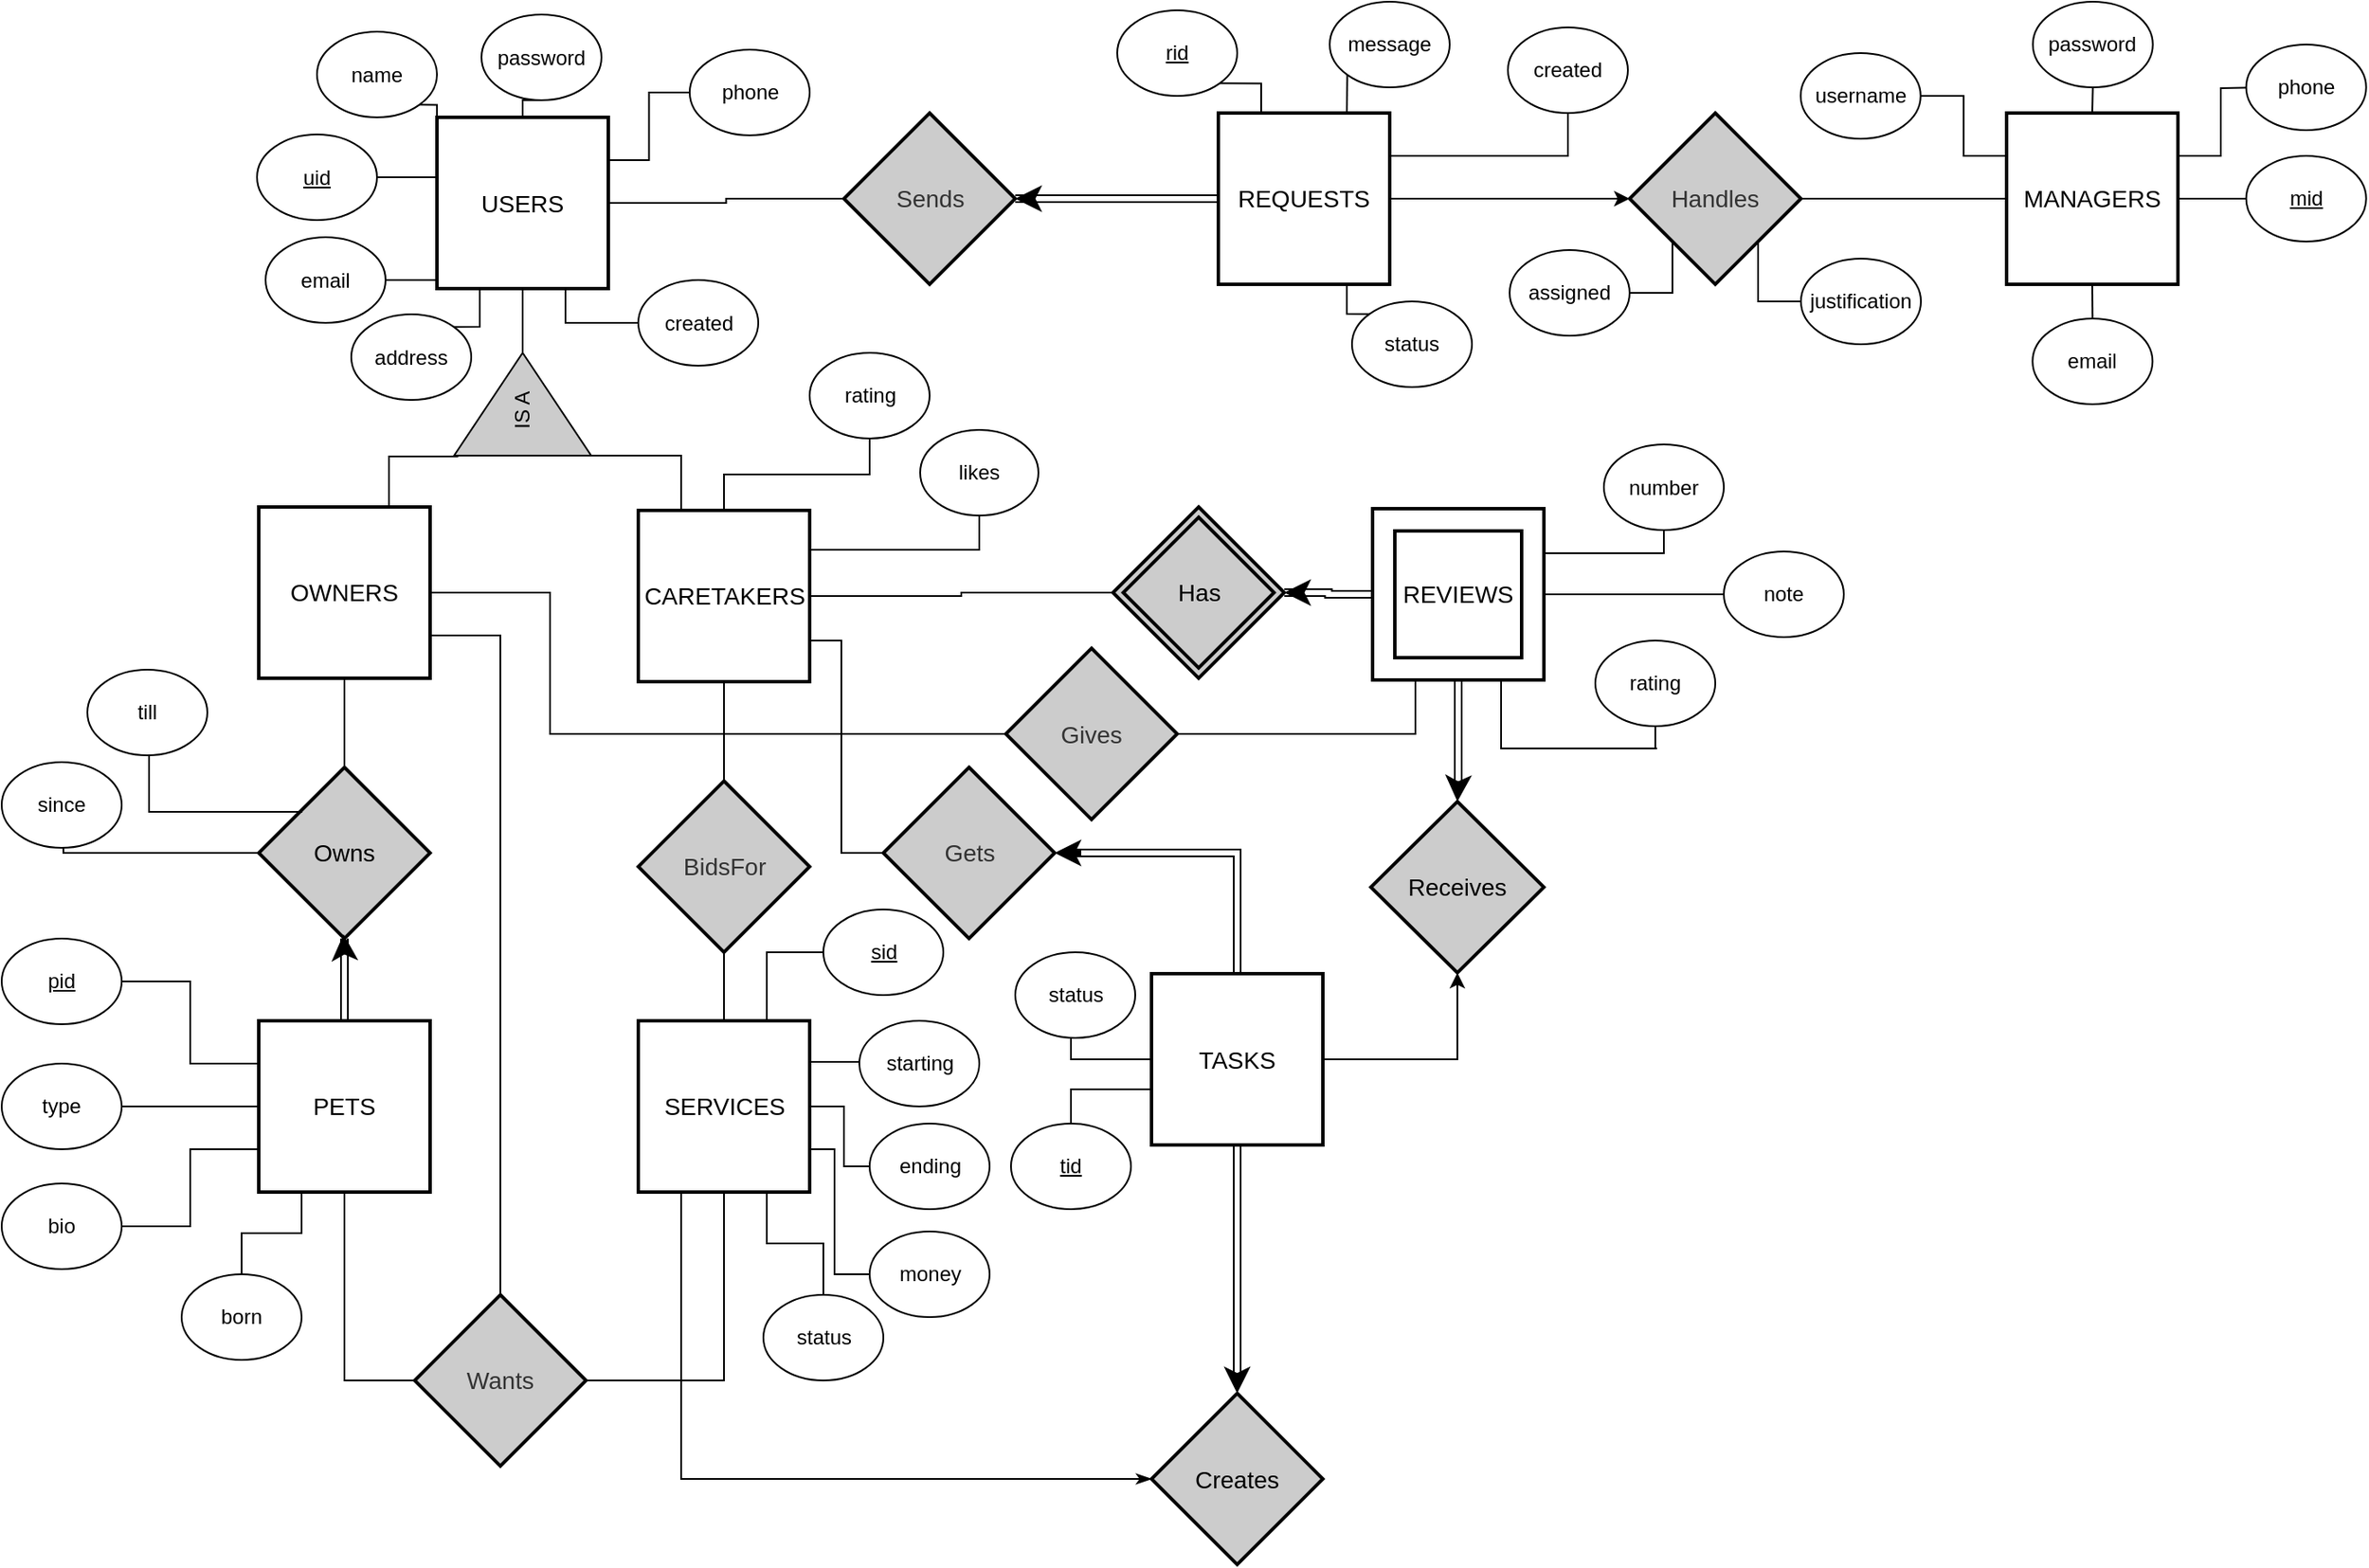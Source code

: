 <mxfile version="10.5.7" type="device"><diagram id="n_e7y2fz_6-iy9PknQTj" name="Page-1"><mxGraphModel dx="2485" dy="1088" grid="1" gridSize="10" guides="1" tooltips="1" connect="1" arrows="1" fold="1" page="1" pageScale="1" pageWidth="850" pageHeight="1100" math="0" shadow="0"><root><mxCell id="0"/><mxCell id="1" parent="0"/><mxCell id="u1Fh-uvXzKbqmt_doN1d-62" style="edgeStyle=orthogonalEdgeStyle;rounded=0;comic=0;orthogonalLoop=1;jettySize=auto;html=1;exitX=1;exitY=0.5;exitDx=0;exitDy=0;entryX=0;entryY=0.5;entryDx=0;entryDy=0;endArrow=none;endFill=0;shape=link;strokeColor=#000000;" parent="1" source="u1Fh-uvXzKbqmt_doN1d-14" target="u1Fh-uvXzKbqmt_doN1d-15" edge="1"><mxGeometry relative="1" as="geometry"/></mxCell><mxCell id="u1Fh-uvXzKbqmt_doN1d-14" value="Has" style="shape=rhombus;double=1;strokeWidth=2;fontSize=17;perimeter=rhombusPerimeter;whiteSpace=wrap;html=1;align=center;fontSize=14;shadow=0;fillColor=#CCCCCC;strokeColor=#000000;" parent="1" vertex="1"><mxGeometry x="748.5" y="300" width="100" height="100" as="geometry"/></mxCell><mxCell id="YQDVNHysEhvhTgZelbpx-30" style="edgeStyle=orthogonalEdgeStyle;shape=link;rounded=0;orthogonalLoop=1;jettySize=auto;html=1;exitX=0.5;exitY=1;exitDx=0;exitDy=0;startArrow=none;startFill=0;endArrow=classic;endFill=1;" edge="1" parent="1" source="u1Fh-uvXzKbqmt_doN1d-15"><mxGeometry relative="1" as="geometry"><mxPoint x="950" y="460" as="targetPoint"/></mxGeometry></mxCell><mxCell id="u1Fh-uvXzKbqmt_doN1d-15" value="REVIEWS" style="shape=ext;strokeWidth=2;margin=10;double=1;whiteSpace=wrap;html=1;align=center;fontSize=14;shadow=0;strokeColor=#000000;" parent="1" vertex="1"><mxGeometry x="900" y="301" width="100" height="100" as="geometry"/></mxCell><mxCell id="u1Fh-uvXzKbqmt_doN1d-52" style="edgeStyle=orthogonalEdgeStyle;rounded=0;comic=0;orthogonalLoop=1;jettySize=auto;html=1;exitX=0.5;exitY=1;exitDx=0;exitDy=0;entryX=1;entryY=0.5;entryDx=0;entryDy=0;endArrow=none;endFill=0;strokeColor=#000000;" parent="1" source="u1Fh-uvXzKbqmt_doN1d-17" edge="1"><mxGeometry relative="1" as="geometry"><mxPoint x="404" y="212" as="targetPoint"/></mxGeometry></mxCell><mxCell id="u1Fh-uvXzKbqmt_doN1d-66" style="edgeStyle=orthogonalEdgeStyle;rounded=0;comic=0;orthogonalLoop=1;jettySize=auto;html=1;exitX=1;exitY=0.5;exitDx=0;exitDy=0;entryX=0;entryY=0.5;entryDx=0;entryDy=0;endArrow=none;endFill=0;strokeColor=#000000;" parent="1" source="u1Fh-uvXzKbqmt_doN1d-17" target="u1Fh-uvXzKbqmt_doN1d-29" edge="1"><mxGeometry relative="1" as="geometry"/></mxCell><mxCell id="u1Fh-uvXzKbqmt_doN1d-17" value="USERS" style="strokeWidth=2;whiteSpace=wrap;html=1;align=center;fontSize=14;shadow=0;strokeColor=#000000;" parent="1" vertex="1"><mxGeometry x="354" y="72.5" width="100" height="100" as="geometry"/></mxCell><mxCell id="u1Fh-uvXzKbqmt_doN1d-48" style="edgeStyle=orthogonalEdgeStyle;rounded=0;comic=0;orthogonalLoop=1;jettySize=auto;html=1;exitX=0.25;exitY=0;exitDx=0;exitDy=0;endArrow=none;endFill=0;strokeColor=#000000;entryX=0.141;entryY=0.912;entryDx=0;entryDy=0;entryPerimeter=0;" parent="1" source="u1Fh-uvXzKbqmt_doN1d-18" target="u1Fh-uvXzKbqmt_doN1d-31" edge="1"><mxGeometry relative="1" as="geometry"><mxPoint x="450" y="270" as="targetPoint"/><Array as="points"><mxPoint x="497" y="270"/><mxPoint x="437" y="270"/></Array></mxGeometry></mxCell><mxCell id="u1Fh-uvXzKbqmt_doN1d-61" style="edgeStyle=orthogonalEdgeStyle;rounded=0;comic=0;orthogonalLoop=1;jettySize=auto;html=1;exitX=1;exitY=0.5;exitDx=0;exitDy=0;endArrow=none;endFill=0;strokeColor=#000000;" parent="1" source="u1Fh-uvXzKbqmt_doN1d-18" target="u1Fh-uvXzKbqmt_doN1d-14" edge="1"><mxGeometry relative="1" as="geometry"/></mxCell><mxCell id="YQDVNHysEhvhTgZelbpx-5" style="edgeStyle=orthogonalEdgeStyle;rounded=0;orthogonalLoop=1;jettySize=auto;html=1;exitX=0.5;exitY=1;exitDx=0;exitDy=0;entryX=0.5;entryY=0;entryDx=0;entryDy=0;endArrow=none;endFill=0;" edge="1" parent="1" source="u1Fh-uvXzKbqmt_doN1d-18" target="YQDVNHysEhvhTgZelbpx-3"><mxGeometry relative="1" as="geometry"/></mxCell><mxCell id="YQDVNHysEhvhTgZelbpx-26" style="edgeStyle=orthogonalEdgeStyle;rounded=0;orthogonalLoop=1;jettySize=auto;html=1;exitX=1;exitY=0.75;exitDx=0;exitDy=0;entryX=0;entryY=0.5;entryDx=0;entryDy=0;startArrow=none;startFill=0;endArrow=none;endFill=0;" edge="1" parent="1" source="u1Fh-uvXzKbqmt_doN1d-18" target="YQDVNHysEhvhTgZelbpx-25"><mxGeometry relative="1" as="geometry"><Array as="points"><mxPoint x="590" y="378"/><mxPoint x="590" y="502"/></Array></mxGeometry></mxCell><mxCell id="u1Fh-uvXzKbqmt_doN1d-18" value="CARETAKERS" style="strokeWidth=2;whiteSpace=wrap;html=1;align=center;fontSize=14;shadow=0;strokeColor=#000000;" parent="1" vertex="1"><mxGeometry x="471.5" y="302" width="100" height="100" as="geometry"/></mxCell><mxCell id="u1Fh-uvXzKbqmt_doN1d-56" style="edgeStyle=orthogonalEdgeStyle;rounded=0;comic=0;orthogonalLoop=1;jettySize=auto;html=1;exitX=1;exitY=0.75;exitDx=0;exitDy=0;entryX=0.5;entryY=0;entryDx=0;entryDy=0;endArrow=none;endFill=0;strokeColor=#000000;" parent="1" source="u1Fh-uvXzKbqmt_doN1d-19" target="u1Fh-uvXzKbqmt_doN1d-37" edge="1"><mxGeometry relative="1" as="geometry"/></mxCell><mxCell id="u1Fh-uvXzKbqmt_doN1d-70" style="edgeStyle=orthogonalEdgeStyle;rounded=0;comic=0;orthogonalLoop=1;jettySize=auto;html=1;exitX=0.5;exitY=1;exitDx=0;exitDy=0;endArrow=none;endFill=0;strokeColor=#000000;" parent="1" source="u1Fh-uvXzKbqmt_doN1d-19" target="u1Fh-uvXzKbqmt_doN1d-28" edge="1"><mxGeometry relative="1" as="geometry"/></mxCell><mxCell id="YQDVNHysEhvhTgZelbpx-10" style="edgeStyle=orthogonalEdgeStyle;rounded=0;orthogonalLoop=1;jettySize=auto;html=1;exitX=0.75;exitY=0;exitDx=0;exitDy=0;entryX=-0.008;entryY=0.03;entryDx=0;entryDy=0;entryPerimeter=0;endArrow=none;endFill=0;" edge="1" parent="1" source="u1Fh-uvXzKbqmt_doN1d-19" target="u1Fh-uvXzKbqmt_doN1d-31"><mxGeometry relative="1" as="geometry"><Array as="points"><mxPoint x="326" y="270"/></Array></mxGeometry></mxCell><mxCell id="u1Fh-uvXzKbqmt_doN1d-19" value="OWNERS" style="strokeWidth=2;whiteSpace=wrap;html=1;align=center;fontSize=14;shadow=0;strokeColor=#000000;" parent="1" vertex="1"><mxGeometry x="250" y="300" width="100" height="100" as="geometry"/></mxCell><mxCell id="u1Fh-uvXzKbqmt_doN1d-42" value="" style="edgeStyle=orthogonalEdgeStyle;shape=link;rounded=0;comic=0;orthogonalLoop=1;jettySize=auto;html=1;strokeColor=#000000;" parent="1" source="u1Fh-uvXzKbqmt_doN1d-20" target="u1Fh-uvXzKbqmt_doN1d-28" edge="1"><mxGeometry relative="1" as="geometry"/></mxCell><mxCell id="u1Fh-uvXzKbqmt_doN1d-57" style="edgeStyle=orthogonalEdgeStyle;rounded=0;comic=0;orthogonalLoop=1;jettySize=auto;html=1;exitX=0.5;exitY=1;exitDx=0;exitDy=0;entryX=0;entryY=0.5;entryDx=0;entryDy=0;endArrow=none;endFill=0;strokeColor=#000000;" parent="1" source="u1Fh-uvXzKbqmt_doN1d-20" target="u1Fh-uvXzKbqmt_doN1d-37" edge="1"><mxGeometry relative="1" as="geometry"/></mxCell><mxCell id="u1Fh-uvXzKbqmt_doN1d-87" style="edgeStyle=orthogonalEdgeStyle;shape=link;rounded=0;comic=0;orthogonalLoop=1;jettySize=auto;html=1;exitX=0.5;exitY=0;exitDx=0;exitDy=0;entryX=0.5;entryY=1;entryDx=0;entryDy=0;endArrow=block;endFill=0;strokeColor=#000000;" parent="1" source="u1Fh-uvXzKbqmt_doN1d-20" target="u1Fh-uvXzKbqmt_doN1d-28" edge="1"><mxGeometry relative="1" as="geometry"/></mxCell><mxCell id="u1Fh-uvXzKbqmt_doN1d-93" value="" style="edgeStyle=orthogonalEdgeStyle;shape=link;rounded=0;comic=0;orthogonalLoop=1;jettySize=auto;html=1;endArrow=block;endFill=0;strokeColor=#000000;" parent="1" source="u1Fh-uvXzKbqmt_doN1d-20" target="u1Fh-uvXzKbqmt_doN1d-28" edge="1"><mxGeometry relative="1" as="geometry"/></mxCell><mxCell id="u1Fh-uvXzKbqmt_doN1d-20" value="PETS" style="strokeWidth=2;whiteSpace=wrap;html=1;align=center;fontSize=14;shadow=0;strokeColor=#000000;" parent="1" vertex="1"><mxGeometry x="250" y="600" width="100" height="100" as="geometry"/></mxCell><mxCell id="YQDVNHysEhvhTgZelbpx-7" style="edgeStyle=orthogonalEdgeStyle;rounded=0;orthogonalLoop=1;jettySize=auto;html=1;exitX=0.5;exitY=0;exitDx=0;exitDy=0;entryX=0.5;entryY=1;entryDx=0;entryDy=0;endArrow=none;endFill=0;" edge="1" parent="1" source="u1Fh-uvXzKbqmt_doN1d-21" target="YQDVNHysEhvhTgZelbpx-3"><mxGeometry relative="1" as="geometry"/></mxCell><mxCell id="YQDVNHysEhvhTgZelbpx-12" style="edgeStyle=orthogonalEdgeStyle;rounded=0;orthogonalLoop=1;jettySize=auto;html=1;exitX=0.75;exitY=0;exitDx=0;exitDy=0;endArrow=none;endFill=0;" edge="1" parent="1" source="u1Fh-uvXzKbqmt_doN1d-21"><mxGeometry relative="1" as="geometry"><mxPoint x="579" y="560" as="targetPoint"/><Array as="points"><mxPoint x="546" y="560"/></Array></mxGeometry></mxCell><mxCell id="YQDVNHysEhvhTgZelbpx-13" style="edgeStyle=orthogonalEdgeStyle;rounded=0;orthogonalLoop=1;jettySize=auto;html=1;exitX=1;exitY=0.5;exitDx=0;exitDy=0;entryX=0;entryY=0.5;entryDx=0;entryDy=0;endArrow=none;endFill=0;" edge="1" parent="1" source="u1Fh-uvXzKbqmt_doN1d-21" target="u1Fh-uvXzKbqmt_doN1d-180"><mxGeometry relative="1" as="geometry"><Array as="points"><mxPoint x="571" y="624"/></Array></mxGeometry></mxCell><mxCell id="YQDVNHysEhvhTgZelbpx-15" style="edgeStyle=orthogonalEdgeStyle;rounded=0;orthogonalLoop=1;jettySize=auto;html=1;exitX=1;exitY=0.5;exitDx=0;exitDy=0;entryX=0;entryY=0.5;entryDx=0;entryDy=0;endArrow=none;endFill=0;" edge="1" parent="1" source="u1Fh-uvXzKbqmt_doN1d-21" target="YQDVNHysEhvhTgZelbpx-14"><mxGeometry relative="1" as="geometry"/></mxCell><mxCell id="YQDVNHysEhvhTgZelbpx-16" style="edgeStyle=orthogonalEdgeStyle;rounded=0;orthogonalLoop=1;jettySize=auto;html=1;exitX=1;exitY=0.75;exitDx=0;exitDy=0;entryX=0;entryY=0.5;entryDx=0;entryDy=0;endArrow=none;endFill=0;" edge="1" parent="1" source="u1Fh-uvXzKbqmt_doN1d-21" target="u1Fh-uvXzKbqmt_doN1d-187"><mxGeometry relative="1" as="geometry"><Array as="points"><mxPoint x="586" y="675"/><mxPoint x="586" y="748"/></Array></mxGeometry></mxCell><mxCell id="YQDVNHysEhvhTgZelbpx-17" style="edgeStyle=orthogonalEdgeStyle;rounded=0;orthogonalLoop=1;jettySize=auto;html=1;exitX=0.75;exitY=1;exitDx=0;exitDy=0;entryX=0.5;entryY=0;entryDx=0;entryDy=0;endArrow=none;endFill=0;" edge="1" parent="1" source="u1Fh-uvXzKbqmt_doN1d-21" target="u1Fh-uvXzKbqmt_doN1d-185"><mxGeometry relative="1" as="geometry"/></mxCell><mxCell id="YQDVNHysEhvhTgZelbpx-18" style="edgeStyle=orthogonalEdgeStyle;rounded=0;orthogonalLoop=1;jettySize=auto;html=1;exitX=0;exitY=0.5;exitDx=0;exitDy=0;endArrow=none;endFill=0;fixDash=0;startArrow=classicThin;startFill=1;entryX=0.25;entryY=1;entryDx=0;entryDy=0;" edge="1" parent="1" source="u1Fh-uvXzKbqmt_doN1d-38" target="u1Fh-uvXzKbqmt_doN1d-21"><mxGeometry relative="1" as="geometry"><mxPoint x="480" y="970" as="targetPoint"/><Array as="points"><mxPoint x="496" y="868"/></Array></mxGeometry></mxCell><mxCell id="u1Fh-uvXzKbqmt_doN1d-21" value="SERVICES" style="strokeWidth=2;whiteSpace=wrap;html=1;align=center;fontSize=14;shadow=0;strokeColor=#000000;" parent="1" vertex="1"><mxGeometry x="471.5" y="600" width="100" height="100" as="geometry"/></mxCell><mxCell id="u1Fh-uvXzKbqmt_doN1d-71" style="edgeStyle=orthogonalEdgeStyle;rounded=0;comic=0;orthogonalLoop=1;jettySize=auto;html=1;exitX=1;exitY=0.5;exitDx=0;exitDy=0;endArrow=classic;endFill=1;strokeColor=#000000;" parent="1" source="u1Fh-uvXzKbqmt_doN1d-24" target="u1Fh-uvXzKbqmt_doN1d-30" edge="1"><mxGeometry relative="1" as="geometry"/></mxCell><mxCell id="u1Fh-uvXzKbqmt_doN1d-97" style="edgeStyle=orthogonalEdgeStyle;shape=link;rounded=0;comic=0;orthogonalLoop=1;jettySize=auto;html=1;exitX=0;exitY=0.5;exitDx=0;exitDy=0;entryX=1;entryY=0.5;entryDx=0;entryDy=0;endArrow=block;endFill=0;strokeColor=#000000;" parent="1" source="u1Fh-uvXzKbqmt_doN1d-24" target="u1Fh-uvXzKbqmt_doN1d-29" edge="1"><mxGeometry relative="1" as="geometry"/></mxCell><mxCell id="u1Fh-uvXzKbqmt_doN1d-24" value="REQUESTS" style="strokeWidth=2;whiteSpace=wrap;html=1;align=center;fontSize=14;shadow=0;strokeColor=#000000;" parent="1" vertex="1"><mxGeometry x="810" y="70" width="100" height="100" as="geometry"/></mxCell><mxCell id="u1Fh-uvXzKbqmt_doN1d-74" style="edgeStyle=orthogonalEdgeStyle;rounded=0;comic=0;orthogonalLoop=1;jettySize=auto;html=1;exitX=0;exitY=0.5;exitDx=0;exitDy=0;entryX=1;entryY=0.5;entryDx=0;entryDy=0;endArrow=none;endFill=0;strokeColor=#000000;" parent="1" source="u1Fh-uvXzKbqmt_doN1d-25" target="u1Fh-uvXzKbqmt_doN1d-30" edge="1"><mxGeometry relative="1" as="geometry"/></mxCell><mxCell id="u1Fh-uvXzKbqmt_doN1d-25" value="MANAGERS" style="strokeWidth=2;whiteSpace=wrap;html=1;align=center;fontSize=14;shadow=0;strokeColor=#000000;" parent="1" vertex="1"><mxGeometry x="1270" y="70" width="100" height="100" as="geometry"/></mxCell><mxCell id="u1Fh-uvXzKbqmt_doN1d-81" style="edgeStyle=orthogonalEdgeStyle;rounded=0;comic=0;orthogonalLoop=1;jettySize=auto;html=1;exitX=1;exitY=0.5;exitDx=0;exitDy=0;entryX=0.5;entryY=1;entryDx=0;entryDy=0;endArrow=classic;endFill=1;strokeColor=#000000;" parent="1" source="u1Fh-uvXzKbqmt_doN1d-27" target="u1Fh-uvXzKbqmt_doN1d-77" edge="1"><mxGeometry relative="1" as="geometry"/></mxCell><mxCell id="u1Fh-uvXzKbqmt_doN1d-86" style="edgeStyle=orthogonalEdgeStyle;shape=link;rounded=0;comic=0;orthogonalLoop=1;jettySize=auto;html=1;exitX=0.5;exitY=1;exitDx=0;exitDy=0;endArrow=block;endFill=0;strokeColor=#000000;" parent="1" source="u1Fh-uvXzKbqmt_doN1d-27" edge="1"><mxGeometry relative="1" as="geometry"><mxPoint x="821" y="810" as="targetPoint"/></mxGeometry></mxCell><mxCell id="u1Fh-uvXzKbqmt_doN1d-27" value="TASKS" style="strokeWidth=2;whiteSpace=wrap;html=1;align=center;fontSize=14;shadow=0;strokeColor=#000000;" parent="1" vertex="1"><mxGeometry x="771" y="572.5" width="100" height="100" as="geometry"/></mxCell><mxCell id="u1Fh-uvXzKbqmt_doN1d-28" value="Owns" style="shape=rhombus;strokeWidth=2;fontSize=17;perimeter=rhombusPerimeter;whiteSpace=wrap;html=1;align=center;fontSize=14;shadow=0;fillColor=#CCCCCC;strokeColor=#000000;" parent="1" vertex="1"><mxGeometry x="250" y="452" width="100" height="100" as="geometry"/></mxCell><mxCell id="u1Fh-uvXzKbqmt_doN1d-29" value="Sends" style="shape=rhombus;strokeWidth=2;fontSize=17;perimeter=rhombusPerimeter;whiteSpace=wrap;html=1;align=center;fontSize=14;shadow=0;fillColor=#CCCCCC;strokeColor=#000000;fontColor=#333333;" parent="1" vertex="1"><mxGeometry x="591.5" y="70" width="100" height="100" as="geometry"/></mxCell><mxCell id="u1Fh-uvXzKbqmt_doN1d-30" value="Handles" style="shape=rhombus;strokeWidth=2;fontSize=17;perimeter=rhombusPerimeter;whiteSpace=wrap;html=1;align=center;fontSize=14;shadow=0;fillColor=#CCCCCC;strokeColor=#000000;fontColor=#333333;" parent="1" vertex="1"><mxGeometry x="1050" y="70" width="100" height="100" as="geometry"/></mxCell><mxCell id="YQDVNHysEhvhTgZelbpx-8" value="" style="edgeStyle=orthogonalEdgeStyle;rounded=0;orthogonalLoop=1;jettySize=auto;html=1;endArrow=none;endFill=0;" edge="1" parent="1" source="u1Fh-uvXzKbqmt_doN1d-31" target="u1Fh-uvXzKbqmt_doN1d-17"><mxGeometry relative="1" as="geometry"/></mxCell><mxCell id="u1Fh-uvXzKbqmt_doN1d-32" value="ISA" style="text;html=1;strokeColor=none;fillColor=none;align=center;verticalAlign=middle;whiteSpace=wrap;rounded=0;shadow=0;" parent="1" vertex="1"><mxGeometry x="383.5" y="242.5" width="40" height="20" as="geometry"/></mxCell><mxCell id="u1Fh-uvXzKbqmt_doN1d-65" style="edgeStyle=orthogonalEdgeStyle;rounded=0;comic=0;orthogonalLoop=1;jettySize=auto;html=1;exitX=1;exitY=0.5;exitDx=0;exitDy=0;entryX=0.5;entryY=1;entryDx=0;entryDy=0;endArrow=none;endFill=0;strokeColor=#000000;" parent="1" source="u1Fh-uvXzKbqmt_doN1d-37" target="u1Fh-uvXzKbqmt_doN1d-21" edge="1"><mxGeometry relative="1" as="geometry"/></mxCell><mxCell id="u1Fh-uvXzKbqmt_doN1d-37" value="Wants" style="shape=rhombus;strokeWidth=2;fontSize=17;perimeter=rhombusPerimeter;whiteSpace=wrap;html=1;align=center;fontSize=14;shadow=0;fillColor=#CCCCCC;strokeColor=#000000;fontColor=#333333;" parent="1" vertex="1"><mxGeometry x="341" y="760" width="100" height="100" as="geometry"/></mxCell><mxCell id="u1Fh-uvXzKbqmt_doN1d-38" value="Creates" style="shape=rhombus;strokeWidth=2;fontSize=17;perimeter=rhombusPerimeter;whiteSpace=wrap;html=1;align=center;fontSize=14;shadow=0;fillColor=#CCCCCC;strokeColor=#000000;" parent="1" vertex="1"><mxGeometry x="771" y="817.5" width="100" height="100" as="geometry"/></mxCell><mxCell id="u1Fh-uvXzKbqmt_doN1d-77" value="Receives" style="shape=rhombus;strokeWidth=2;fontSize=17;perimeter=rhombusPerimeter;whiteSpace=wrap;html=1;align=center;fontSize=14;shadow=0;fillColor=#CCCCCC;strokeColor=#000000;" parent="1" vertex="1"><mxGeometry x="899" y="472" width="101" height="100" as="geometry"/></mxCell><mxCell id="u1Fh-uvXzKbqmt_doN1d-79" style="edgeStyle=orthogonalEdgeStyle;rounded=0;comic=0;orthogonalLoop=1;jettySize=auto;html=1;exitX=1;exitY=0.5;exitDx=0;exitDy=0;entryX=0.25;entryY=1;entryDx=0;entryDy=0;endArrow=none;endFill=0;strokeColor=#000000;" parent="1" source="u1Fh-uvXzKbqmt_doN1d-78" target="u1Fh-uvXzKbqmt_doN1d-15" edge="1"><mxGeometry relative="1" as="geometry"/></mxCell><mxCell id="u1Fh-uvXzKbqmt_doN1d-78" value="Gives" style="shape=rhombus;strokeWidth=2;fontSize=17;perimeter=rhombusPerimeter;whiteSpace=wrap;html=1;align=center;fontSize=14;shadow=0;fillColor=#CCCCCC;strokeColor=#000000;fontColor=#333333;" parent="1" vertex="1"><mxGeometry x="686" y="382.5" width="100" height="100" as="geometry"/></mxCell><mxCell id="u1Fh-uvXzKbqmt_doN1d-92" value="" style="endArrow=classic;html=1;strokeWidth=3;strokeColor=#000000;" parent="1" edge="1"><mxGeometry width="50" height="50" relative="1" as="geometry"><mxPoint x="300" y="560" as="sourcePoint"/><mxPoint x="299.5" y="549.5" as="targetPoint"/></mxGeometry></mxCell><mxCell id="u1Fh-uvXzKbqmt_doN1d-96" value="" style="endArrow=classic;html=1;strokeWidth=3;strokeColor=#000000;" parent="1" edge="1"><mxGeometry width="50" height="50" relative="1" as="geometry"><mxPoint x="700" y="120" as="sourcePoint"/><mxPoint x="691.5" y="120" as="targetPoint"/></mxGeometry></mxCell><mxCell id="u1Fh-uvXzKbqmt_doN1d-98" value="" style="endArrow=classic;html=1;strokeWidth=3;strokeColor=#000000;" parent="1" edge="1"><mxGeometry width="50" height="50" relative="1" as="geometry"><mxPoint x="860" y="350" as="sourcePoint"/><mxPoint x="848.5" y="350" as="targetPoint"/></mxGeometry></mxCell><mxCell id="u1Fh-uvXzKbqmt_doN1d-113" style="edgeStyle=orthogonalEdgeStyle;rounded=0;comic=0;orthogonalLoop=1;jettySize=auto;html=1;exitX=1;exitY=0.5;exitDx=0;exitDy=0;entryX=0;entryY=0.25;entryDx=0;entryDy=0;endArrow=none;endFill=0;strokeColor=#000000;" parent="1" source="u1Fh-uvXzKbqmt_doN1d-99" target="u1Fh-uvXzKbqmt_doN1d-17" edge="1"><mxGeometry relative="1" as="geometry"/></mxCell><mxCell id="u1Fh-uvXzKbqmt_doN1d-99" value="&lt;u&gt;uid&lt;/u&gt;" style="ellipse;whiteSpace=wrap;html=1;shadow=0;strokeColor=#000000;" parent="1" vertex="1"><mxGeometry x="249" y="82.5" width="70" height="50" as="geometry"/></mxCell><mxCell id="u1Fh-uvXzKbqmt_doN1d-114" style="edgeStyle=orthogonalEdgeStyle;rounded=0;comic=0;orthogonalLoop=1;jettySize=auto;html=1;exitX=1;exitY=0.5;exitDx=0;exitDy=0;entryX=0;entryY=0.75;entryDx=0;entryDy=0;endArrow=none;endFill=0;strokeColor=#000000;" parent="1" source="u1Fh-uvXzKbqmt_doN1d-100" target="u1Fh-uvXzKbqmt_doN1d-17" edge="1"><mxGeometry relative="1" as="geometry"/></mxCell><mxCell id="u1Fh-uvXzKbqmt_doN1d-100" value="email" style="ellipse;whiteSpace=wrap;html=1;shadow=0;strokeColor=#000000;" parent="1" vertex="1"><mxGeometry x="254" y="142.5" width="70" height="50" as="geometry"/></mxCell><mxCell id="u1Fh-uvXzKbqmt_doN1d-110" style="edgeStyle=orthogonalEdgeStyle;rounded=0;comic=0;orthogonalLoop=1;jettySize=auto;html=1;exitX=1;exitY=1;exitDx=0;exitDy=0;entryX=0;entryY=0.25;entryDx=0;entryDy=0;endArrow=none;endFill=0;strokeColor=#000000;" parent="1" source="u1Fh-uvXzKbqmt_doN1d-102" target="u1Fh-uvXzKbqmt_doN1d-17" edge="1"><mxGeometry relative="1" as="geometry"/></mxCell><mxCell id="u1Fh-uvXzKbqmt_doN1d-102" value="name" style="ellipse;whiteSpace=wrap;html=1;shadow=0;strokeColor=#000000;" parent="1" vertex="1"><mxGeometry x="284" y="22.5" width="70" height="50" as="geometry"/></mxCell><mxCell id="u1Fh-uvXzKbqmt_doN1d-111" style="edgeStyle=orthogonalEdgeStyle;rounded=0;comic=0;orthogonalLoop=1;jettySize=auto;html=1;exitX=0.5;exitY=1;exitDx=0;exitDy=0;entryX=0.5;entryY=0;entryDx=0;entryDy=0;endArrow=none;endFill=0;strokeColor=#000000;" parent="1" source="u1Fh-uvXzKbqmt_doN1d-103" target="u1Fh-uvXzKbqmt_doN1d-17" edge="1"><mxGeometry relative="1" as="geometry"/></mxCell><mxCell id="u1Fh-uvXzKbqmt_doN1d-103" value="password" style="ellipse;whiteSpace=wrap;html=1;shadow=0;strokeColor=#000000;" parent="1" vertex="1"><mxGeometry x="380" y="12.5" width="70" height="50" as="geometry"/></mxCell><mxCell id="u1Fh-uvXzKbqmt_doN1d-112" style="edgeStyle=orthogonalEdgeStyle;rounded=0;comic=0;orthogonalLoop=1;jettySize=auto;html=1;exitX=0;exitY=0.5;exitDx=0;exitDy=0;entryX=1;entryY=0.25;entryDx=0;entryDy=0;endArrow=none;endFill=0;strokeColor=#000000;" parent="1" source="u1Fh-uvXzKbqmt_doN1d-104" target="u1Fh-uvXzKbqmt_doN1d-17" edge="1"><mxGeometry relative="1" as="geometry"><mxPoint x="511.5" y="72" as="sourcePoint"/></mxGeometry></mxCell><mxCell id="u1Fh-uvXzKbqmt_doN1d-104" value="phone" style="ellipse;whiteSpace=wrap;html=1;shadow=0;strokeColor=#000000;" parent="1" vertex="1"><mxGeometry x="501.5" y="33" width="70" height="50" as="geometry"/></mxCell><mxCell id="u1Fh-uvXzKbqmt_doN1d-126" style="edgeStyle=orthogonalEdgeStyle;rounded=0;comic=0;orthogonalLoop=1;jettySize=auto;html=1;exitX=0.5;exitY=0;exitDx=0;exitDy=0;entryX=0.5;entryY=1;entryDx=0;entryDy=0;endArrow=none;endFill=0;strokeColor=#000000;" parent="1" source="u1Fh-uvXzKbqmt_doN1d-106" target="u1Fh-uvXzKbqmt_doN1d-25" edge="1"><mxGeometry relative="1" as="geometry"/></mxCell><mxCell id="u1Fh-uvXzKbqmt_doN1d-106" value="email" style="ellipse;whiteSpace=wrap;html=1;shadow=0;strokeColor=#000000;" parent="1" vertex="1"><mxGeometry x="1285.167" y="190" width="70" height="50" as="geometry"/></mxCell><mxCell id="u1Fh-uvXzKbqmt_doN1d-115" style="edgeStyle=orthogonalEdgeStyle;rounded=0;comic=0;orthogonalLoop=1;jettySize=auto;html=1;exitX=1;exitY=0;exitDx=0;exitDy=0;entryX=0.25;entryY=1;entryDx=0;entryDy=0;endArrow=none;endFill=0;strokeColor=#000000;" parent="1" source="u1Fh-uvXzKbqmt_doN1d-107" target="u1Fh-uvXzKbqmt_doN1d-17" edge="1"><mxGeometry relative="1" as="geometry"/></mxCell><mxCell id="u1Fh-uvXzKbqmt_doN1d-107" value="address" style="ellipse;whiteSpace=wrap;html=1;shadow=0;strokeColor=#000000;" parent="1" vertex="1"><mxGeometry x="304" y="187.5" width="70" height="50" as="geometry"/></mxCell><mxCell id="u1Fh-uvXzKbqmt_doN1d-116" style="edgeStyle=orthogonalEdgeStyle;rounded=0;comic=0;orthogonalLoop=1;jettySize=auto;html=1;exitX=0;exitY=0.5;exitDx=0;exitDy=0;entryX=0.75;entryY=1;entryDx=0;entryDy=0;endArrow=none;endFill=0;strokeColor=#000000;" parent="1" source="u1Fh-uvXzKbqmt_doN1d-108" target="u1Fh-uvXzKbqmt_doN1d-17" edge="1"><mxGeometry relative="1" as="geometry"><mxPoint x="464" y="187" as="sourcePoint"/></mxGeometry></mxCell><mxCell id="u1Fh-uvXzKbqmt_doN1d-108" value="created" style="ellipse;whiteSpace=wrap;html=1;shadow=0;strokeColor=#000000;" parent="1" vertex="1"><mxGeometry x="471.5" y="167.5" width="70" height="50" as="geometry"/></mxCell><mxCell id="u1Fh-uvXzKbqmt_doN1d-125" style="edgeStyle=orthogonalEdgeStyle;rounded=0;comic=0;orthogonalLoop=1;jettySize=auto;html=1;exitX=0;exitY=0.5;exitDx=0;exitDy=0;entryX=1;entryY=0.5;entryDx=0;entryDy=0;endArrow=none;endFill=0;strokeColor=#000000;" parent="1" source="u1Fh-uvXzKbqmt_doN1d-118" target="u1Fh-uvXzKbqmt_doN1d-25" edge="1"><mxGeometry relative="1" as="geometry"/></mxCell><mxCell id="u1Fh-uvXzKbqmt_doN1d-118" value="&lt;u&gt;mid&lt;/u&gt;" style="ellipse;whiteSpace=wrap;html=1;shadow=0;strokeColor=#000000;" parent="1" vertex="1"><mxGeometry x="1409.833" y="95" width="70" height="50" as="geometry"/></mxCell><mxCell id="u1Fh-uvXzKbqmt_doN1d-122" style="edgeStyle=orthogonalEdgeStyle;rounded=0;comic=0;orthogonalLoop=1;jettySize=auto;html=1;exitX=1;exitY=0.5;exitDx=0;exitDy=0;entryX=0;entryY=0.25;entryDx=0;entryDy=0;endArrow=none;endFill=0;strokeColor=#000000;" parent="1" source="u1Fh-uvXzKbqmt_doN1d-119" target="u1Fh-uvXzKbqmt_doN1d-25" edge="1"><mxGeometry relative="1" as="geometry"/></mxCell><mxCell id="u1Fh-uvXzKbqmt_doN1d-119" value="username" style="ellipse;whiteSpace=wrap;html=1;shadow=0;strokeColor=#000000;" parent="1" vertex="1"><mxGeometry x="1149.833" y="35" width="70" height="50" as="geometry"/></mxCell><mxCell id="u1Fh-uvXzKbqmt_doN1d-123" style="edgeStyle=orthogonalEdgeStyle;rounded=0;comic=0;orthogonalLoop=1;jettySize=auto;html=1;exitX=0.5;exitY=1;exitDx=0;exitDy=0;entryX=0.5;entryY=0;entryDx=0;entryDy=0;endArrow=none;endFill=0;strokeColor=#000000;" parent="1" source="u1Fh-uvXzKbqmt_doN1d-120" target="u1Fh-uvXzKbqmt_doN1d-25" edge="1"><mxGeometry relative="1" as="geometry"/></mxCell><mxCell id="u1Fh-uvXzKbqmt_doN1d-120" value="password" style="ellipse;whiteSpace=wrap;html=1;shadow=0;strokeColor=#000000;" parent="1" vertex="1"><mxGeometry x="1285.333" y="5" width="70" height="50" as="geometry"/></mxCell><mxCell id="u1Fh-uvXzKbqmt_doN1d-124" style="edgeStyle=orthogonalEdgeStyle;rounded=0;comic=0;orthogonalLoop=1;jettySize=auto;html=1;entryX=1;entryY=0.25;entryDx=0;entryDy=0;endArrow=none;endFill=0;strokeColor=#000000;" parent="1" target="u1Fh-uvXzKbqmt_doN1d-25" edge="1"><mxGeometry relative="1" as="geometry"><mxPoint x="1420" y="55" as="sourcePoint"/></mxGeometry></mxCell><mxCell id="u1Fh-uvXzKbqmt_doN1d-121" value="phone" style="ellipse;whiteSpace=wrap;html=1;shadow=0;strokeColor=#000000;" parent="1" vertex="1"><mxGeometry x="1409.833" y="30" width="70" height="50" as="geometry"/></mxCell><mxCell id="u1Fh-uvXzKbqmt_doN1d-132" style="edgeStyle=orthogonalEdgeStyle;rounded=0;comic=0;orthogonalLoop=1;jettySize=auto;html=1;exitX=0.5;exitY=1;exitDx=0;exitDy=0;entryX=0.5;entryY=0;entryDx=0;entryDy=0;endArrow=none;endFill=0;strokeColor=#000000;" parent="1" source="u1Fh-uvXzKbqmt_doN1d-131" target="u1Fh-uvXzKbqmt_doN1d-18" edge="1"><mxGeometry relative="1" as="geometry"/></mxCell><mxCell id="u1Fh-uvXzKbqmt_doN1d-131" value="rating" style="ellipse;whiteSpace=wrap;html=1;shadow=0;strokeColor=#000000;" parent="1" vertex="1"><mxGeometry x="571.5" y="210" width="70" height="50" as="geometry"/></mxCell><mxCell id="u1Fh-uvXzKbqmt_doN1d-136" style="edgeStyle=orthogonalEdgeStyle;rounded=0;comic=0;orthogonalLoop=1;jettySize=auto;html=1;exitX=0.5;exitY=1;exitDx=0;exitDy=0;entryX=1;entryY=0.25;entryDx=0;entryDy=0;endArrow=none;endFill=0;strokeColor=#000000;" parent="1" source="u1Fh-uvXzKbqmt_doN1d-133" target="u1Fh-uvXzKbqmt_doN1d-18" edge="1"><mxGeometry relative="1" as="geometry"><Array as="points"><mxPoint x="670" y="325"/></Array></mxGeometry></mxCell><mxCell id="u1Fh-uvXzKbqmt_doN1d-133" value="likes" style="ellipse;whiteSpace=wrap;html=1;shadow=0;strokeColor=#000000;" parent="1" vertex="1"><mxGeometry x="636" y="255" width="69" height="50" as="geometry"/></mxCell><mxCell id="u1Fh-uvXzKbqmt_doN1d-140" style="edgeStyle=orthogonalEdgeStyle;rounded=0;comic=0;orthogonalLoop=1;jettySize=auto;html=1;exitX=1;exitY=0.5;exitDx=0;exitDy=0;entryX=0;entryY=0.25;entryDx=0;entryDy=0;endArrow=none;endFill=0;strokeColor=#000000;" parent="1" source="u1Fh-uvXzKbqmt_doN1d-137" target="u1Fh-uvXzKbqmt_doN1d-20" edge="1"><mxGeometry relative="1" as="geometry"/></mxCell><mxCell id="u1Fh-uvXzKbqmt_doN1d-137" value="&lt;u&gt;pid&lt;/u&gt;" style="ellipse;whiteSpace=wrap;html=1;shadow=0;strokeColor=#000000;" parent="1" vertex="1"><mxGeometry x="100" y="552" width="70" height="50" as="geometry"/></mxCell><mxCell id="u1Fh-uvXzKbqmt_doN1d-142" style="edgeStyle=orthogonalEdgeStyle;rounded=0;comic=0;orthogonalLoop=1;jettySize=auto;html=1;exitX=1;exitY=0.5;exitDx=0;exitDy=0;entryX=0;entryY=0.5;entryDx=0;entryDy=0;endArrow=none;endFill=0;strokeColor=#000000;" parent="1" source="u1Fh-uvXzKbqmt_doN1d-141" target="u1Fh-uvXzKbqmt_doN1d-20" edge="1"><mxGeometry relative="1" as="geometry"/></mxCell><mxCell id="u1Fh-uvXzKbqmt_doN1d-141" value="type" style="ellipse;whiteSpace=wrap;html=1;shadow=0;strokeColor=#000000;" parent="1" vertex="1"><mxGeometry x="100" y="625" width="70" height="50" as="geometry"/></mxCell><mxCell id="u1Fh-uvXzKbqmt_doN1d-145" style="edgeStyle=orthogonalEdgeStyle;rounded=0;comic=0;orthogonalLoop=1;jettySize=auto;html=1;exitX=1;exitY=0.5;exitDx=0;exitDy=0;entryX=0;entryY=0.75;entryDx=0;entryDy=0;endArrow=none;endFill=0;strokeColor=#000000;" parent="1" source="u1Fh-uvXzKbqmt_doN1d-144" target="u1Fh-uvXzKbqmt_doN1d-20" edge="1"><mxGeometry relative="1" as="geometry"/></mxCell><mxCell id="u1Fh-uvXzKbqmt_doN1d-144" value="bio" style="ellipse;whiteSpace=wrap;html=1;shadow=0;strokeColor=#000000;" parent="1" vertex="1"><mxGeometry x="100" y="695" width="70" height="50" as="geometry"/></mxCell><mxCell id="u1Fh-uvXzKbqmt_doN1d-147" style="edgeStyle=orthogonalEdgeStyle;rounded=0;comic=0;orthogonalLoop=1;jettySize=auto;html=1;exitX=0.5;exitY=0;exitDx=0;exitDy=0;entryX=0.25;entryY=1;entryDx=0;entryDy=0;endArrow=none;endFill=0;strokeColor=#000000;" parent="1" source="u1Fh-uvXzKbqmt_doN1d-146" target="u1Fh-uvXzKbqmt_doN1d-20" edge="1"><mxGeometry relative="1" as="geometry"/></mxCell><mxCell id="u1Fh-uvXzKbqmt_doN1d-146" value="born" style="ellipse;whiteSpace=wrap;html=1;shadow=0;strokeColor=#000000;" parent="1" vertex="1"><mxGeometry x="205" y="748" width="70" height="50" as="geometry"/></mxCell><mxCell id="u1Fh-uvXzKbqmt_doN1d-154" style="edgeStyle=orthogonalEdgeStyle;rounded=0;comic=0;orthogonalLoop=1;jettySize=auto;html=1;exitX=0.5;exitY=1;exitDx=0;exitDy=0;entryX=0;entryY=0.5;entryDx=0;entryDy=0;endArrow=none;endFill=0;strokeColor=#000000;" parent="1" source="u1Fh-uvXzKbqmt_doN1d-149" target="u1Fh-uvXzKbqmt_doN1d-28" edge="1"><mxGeometry relative="1" as="geometry"><Array as="points"><mxPoint x="136" y="502"/></Array></mxGeometry></mxCell><mxCell id="u1Fh-uvXzKbqmt_doN1d-149" value="since" style="ellipse;whiteSpace=wrap;html=1;shadow=0;strokeColor=#000000;" parent="1" vertex="1"><mxGeometry x="100" y="449" width="70" height="50" as="geometry"/></mxCell><mxCell id="u1Fh-uvXzKbqmt_doN1d-153" style="edgeStyle=orthogonalEdgeStyle;rounded=0;comic=0;orthogonalLoop=1;jettySize=auto;html=1;entryX=0;entryY=0;entryDx=0;entryDy=0;endArrow=none;endFill=0;strokeColor=#000000;" parent="1" target="u1Fh-uvXzKbqmt_doN1d-28" edge="1"><mxGeometry relative="1" as="geometry"><mxPoint x="186" y="440" as="sourcePoint"/><Array as="points"><mxPoint x="186" y="478"/></Array></mxGeometry></mxCell><mxCell id="u1Fh-uvXzKbqmt_doN1d-150" value="till" style="ellipse;whiteSpace=wrap;html=1;shadow=0;strokeColor=#000000;" parent="1" vertex="1"><mxGeometry x="150" y="395" width="70" height="50" as="geometry"/></mxCell><mxCell id="u1Fh-uvXzKbqmt_doN1d-163" style="edgeStyle=orthogonalEdgeStyle;rounded=0;comic=0;orthogonalLoop=1;jettySize=auto;html=1;exitX=0;exitY=1;exitDx=0;exitDy=0;entryX=0.75;entryY=0;entryDx=0;entryDy=0;endArrow=none;endFill=0;strokeColor=#000000;" parent="1" source="u1Fh-uvXzKbqmt_doN1d-155" target="u1Fh-uvXzKbqmt_doN1d-24" edge="1"><mxGeometry relative="1" as="geometry"/></mxCell><mxCell id="u1Fh-uvXzKbqmt_doN1d-155" value="message" style="ellipse;whiteSpace=wrap;html=1;shadow=0;strokeColor=#000000;" parent="1" vertex="1"><mxGeometry x="875" y="5" width="70" height="50" as="geometry"/></mxCell><mxCell id="u1Fh-uvXzKbqmt_doN1d-162" style="edgeStyle=orthogonalEdgeStyle;rounded=0;comic=0;orthogonalLoop=1;jettySize=auto;html=1;exitX=0;exitY=0;exitDx=0;exitDy=0;entryX=0.75;entryY=1;entryDx=0;entryDy=0;endArrow=none;endFill=0;strokeColor=#000000;" parent="1" source="u1Fh-uvXzKbqmt_doN1d-156" target="u1Fh-uvXzKbqmt_doN1d-24" edge="1"><mxGeometry relative="1" as="geometry"/></mxCell><mxCell id="u1Fh-uvXzKbqmt_doN1d-156" value="status" style="ellipse;whiteSpace=wrap;html=1;shadow=0;strokeColor=#000000;" parent="1" vertex="1"><mxGeometry x="888" y="180" width="70" height="50" as="geometry"/></mxCell><mxCell id="u1Fh-uvXzKbqmt_doN1d-157" value="justification" style="ellipse;whiteSpace=wrap;html=1;shadow=0;strokeColor=#000000;" parent="1" vertex="1"><mxGeometry x="1150" y="155" width="70" height="50" as="geometry"/></mxCell><mxCell id="u1Fh-uvXzKbqmt_doN1d-165" style="edgeStyle=orthogonalEdgeStyle;rounded=0;comic=0;orthogonalLoop=1;jettySize=auto;html=1;exitX=1;exitY=1;exitDx=0;exitDy=0;entryX=0.25;entryY=0;entryDx=0;entryDy=0;endArrow=none;endFill=0;strokeColor=#000000;" parent="1" source="u1Fh-uvXzKbqmt_doN1d-164" target="u1Fh-uvXzKbqmt_doN1d-24" edge="1"><mxGeometry relative="1" as="geometry"/></mxCell><mxCell id="u1Fh-uvXzKbqmt_doN1d-164" value="&lt;u&gt;rid&lt;/u&gt;" style="ellipse;whiteSpace=wrap;html=1;shadow=0;strokeColor=#000000;" parent="1" vertex="1"><mxGeometry x="751" y="10" width="70" height="50" as="geometry"/></mxCell><mxCell id="u1Fh-uvXzKbqmt_doN1d-168" style="edgeStyle=orthogonalEdgeStyle;rounded=0;comic=0;orthogonalLoop=1;jettySize=auto;html=1;exitX=0.5;exitY=1;exitDx=0;exitDy=0;entryX=1;entryY=0.25;entryDx=0;entryDy=0;endArrow=none;endFill=0;strokeColor=#000000;" parent="1" source="u1Fh-uvXzKbqmt_doN1d-167" target="u1Fh-uvXzKbqmt_doN1d-24" edge="1"><mxGeometry relative="1" as="geometry"/></mxCell><mxCell id="u1Fh-uvXzKbqmt_doN1d-167" value="created" style="ellipse;whiteSpace=wrap;html=1;shadow=0;strokeColor=#000000;" parent="1" vertex="1"><mxGeometry x="979" y="20" width="70" height="50" as="geometry"/></mxCell><mxCell id="u1Fh-uvXzKbqmt_doN1d-170" style="edgeStyle=orthogonalEdgeStyle;rounded=0;comic=0;orthogonalLoop=1;jettySize=auto;html=1;exitX=1;exitY=0.5;exitDx=0;exitDy=0;entryX=0;entryY=1;entryDx=0;entryDy=0;endArrow=none;endFill=0;strokeColor=#000000;" parent="1" source="u1Fh-uvXzKbqmt_doN1d-169" target="u1Fh-uvXzKbqmt_doN1d-30" edge="1"><mxGeometry relative="1" as="geometry"><Array as="points"><mxPoint x="1075" y="175"/></Array></mxGeometry></mxCell><mxCell id="u1Fh-uvXzKbqmt_doN1d-169" value="assigned" style="ellipse;whiteSpace=wrap;html=1;shadow=0;strokeColor=#000000;" parent="1" vertex="1"><mxGeometry x="980" y="150" width="70" height="50" as="geometry"/></mxCell><mxCell id="u1Fh-uvXzKbqmt_doN1d-171" value="&lt;u&gt;sid&lt;/u&gt;" style="ellipse;whiteSpace=wrap;html=1;shadow=0;strokeColor=#000000;" parent="1" vertex="1"><mxGeometry x="579.5" y="535" width="70" height="50" as="geometry"/></mxCell><mxCell id="u1Fh-uvXzKbqmt_doN1d-180" value="starting" style="ellipse;whiteSpace=wrap;html=1;shadow=0;strokeColor=#000000;" parent="1" vertex="1"><mxGeometry x="600.5" y="600" width="70" height="50" as="geometry"/></mxCell><mxCell id="u1Fh-uvXzKbqmt_doN1d-185" value="status" style="ellipse;whiteSpace=wrap;html=1;shadow=0;strokeColor=#000000;" parent="1" vertex="1"><mxGeometry x="544.5" y="760" width="70" height="50" as="geometry"/></mxCell><mxCell id="u1Fh-uvXzKbqmt_doN1d-187" value="money" style="ellipse;whiteSpace=wrap;html=1;shadow=0;strokeColor=#000000;" parent="1" vertex="1"><mxGeometry x="606.5" y="723" width="70" height="50" as="geometry"/></mxCell><mxCell id="u1Fh-uvXzKbqmt_doN1d-206" style="edgeStyle=orthogonalEdgeStyle;rounded=0;comic=0;orthogonalLoop=1;jettySize=auto;html=1;exitX=0.5;exitY=0;exitDx=0;exitDy=0;entryX=0;entryY=0.75;entryDx=0;entryDy=0;endArrow=none;endFill=0;strokeWidth=1;strokeColor=#000000;" parent="1" source="u1Fh-uvXzKbqmt_doN1d-205" target="u1Fh-uvXzKbqmt_doN1d-27" edge="1"><mxGeometry relative="1" as="geometry"><Array as="points"><mxPoint x="724" y="640"/><mxPoint x="771" y="640"/></Array></mxGeometry></mxCell><mxCell id="u1Fh-uvXzKbqmt_doN1d-205" value="&lt;u&gt;tid&lt;/u&gt;" style="ellipse;whiteSpace=wrap;html=1;shadow=0;strokeColor=#000000;" parent="1" vertex="1"><mxGeometry x="689" y="660" width="70" height="50" as="geometry"/></mxCell><mxCell id="u1Fh-uvXzKbqmt_doN1d-218" style="edgeStyle=orthogonalEdgeStyle;rounded=0;comic=0;orthogonalLoop=1;jettySize=auto;html=1;exitX=0.5;exitY=1;exitDx=0;exitDy=0;entryX=1;entryY=0.25;entryDx=0;entryDy=0;endArrow=none;endFill=0;strokeWidth=1;strokeColor=#000000;" parent="1" source="u1Fh-uvXzKbqmt_doN1d-211" target="u1Fh-uvXzKbqmt_doN1d-15" edge="1"><mxGeometry relative="1" as="geometry"><Array as="points"><mxPoint x="1070" y="327"/></Array></mxGeometry></mxCell><mxCell id="u1Fh-uvXzKbqmt_doN1d-211" value="number" style="ellipse;whiteSpace=wrap;html=1;shadow=0;strokeColor=#000000;" parent="1" vertex="1"><mxGeometry x="1035" y="263.5" width="70" height="50" as="geometry"/></mxCell><mxCell id="u1Fh-uvXzKbqmt_doN1d-219" style="edgeStyle=orthogonalEdgeStyle;rounded=0;comic=0;orthogonalLoop=1;jettySize=auto;html=1;exitX=0;exitY=1;exitDx=0;exitDy=0;entryX=1;entryY=0.5;entryDx=0;entryDy=0;endArrow=none;endFill=0;strokeWidth=1;strokeColor=#000000;" parent="1" source="u1Fh-uvXzKbqmt_doN1d-212" target="u1Fh-uvXzKbqmt_doN1d-15" edge="1"><mxGeometry relative="1" as="geometry"><Array as="points"><mxPoint x="1126" y="351"/></Array></mxGeometry></mxCell><mxCell id="u1Fh-uvXzKbqmt_doN1d-212" value="note" style="ellipse;whiteSpace=wrap;html=1;shadow=0;strokeColor=#000000;" parent="1" vertex="1"><mxGeometry x="1105" y="326" width="70" height="50" as="geometry"/></mxCell><mxCell id="nxiVoPYeWL-UekXTXtEg-1" style="edgeStyle=orthogonalEdgeStyle;rounded=0;comic=0;orthogonalLoop=1;jettySize=auto;html=1;exitX=0;exitY=0.5;exitDx=0;exitDy=0;entryX=1;entryY=0.5;entryDx=0;entryDy=0;endArrow=none;endFill=0;strokeColor=#000000;" parent="1" source="u1Fh-uvXzKbqmt_doN1d-78" target="u1Fh-uvXzKbqmt_doN1d-19" edge="1"><mxGeometry relative="1" as="geometry"><mxPoint x="546" y="310" as="sourcePoint"/><mxPoint x="460" y="266" as="targetPoint"/><Array as="points"><mxPoint x="420" y="432"/><mxPoint x="420" y="350"/></Array></mxGeometry></mxCell><mxCell id="nxiVoPYeWL-UekXTXtEg-3" style="edgeStyle=orthogonalEdgeStyle;rounded=0;comic=0;orthogonalLoop=1;jettySize=auto;html=1;exitX=0;exitY=0.5;exitDx=0;exitDy=0;entryX=1;entryY=1;entryDx=0;entryDy=0;endArrow=none;endFill=0;strokeColor=#000000;" parent="1" source="u1Fh-uvXzKbqmt_doN1d-157" target="u1Fh-uvXzKbqmt_doN1d-30" edge="1"><mxGeometry relative="1" as="geometry"><mxPoint x="1060.333" y="185" as="sourcePoint"/><mxPoint x="1085.333" y="155" as="targetPoint"/><Array as="points"><mxPoint x="1125" y="180"/></Array></mxGeometry></mxCell><mxCell id="nxiVoPYeWL-UekXTXtEg-8" value="rating" style="ellipse;whiteSpace=wrap;html=1;shadow=0;strokeColor=#000000;" parent="1" vertex="1"><mxGeometry x="1030" y="378" width="70" height="50" as="geometry"/></mxCell><mxCell id="nxiVoPYeWL-UekXTXtEg-9" style="edgeStyle=orthogonalEdgeStyle;rounded=0;comic=0;orthogonalLoop=1;jettySize=auto;html=1;exitX=0.5;exitY=1;exitDx=0;exitDy=0;entryX=0.75;entryY=1;entryDx=0;entryDy=0;endArrow=none;endFill=0;strokeWidth=1;strokeColor=#000000;" parent="1" source="nxiVoPYeWL-UekXTXtEg-8" target="u1Fh-uvXzKbqmt_doN1d-15" edge="1"><mxGeometry relative="1" as="geometry"><mxPoint x="1080" y="323" as="sourcePoint"/><mxPoint x="1010" y="337" as="targetPoint"/><Array as="points"><mxPoint x="1066" y="441"/><mxPoint x="976" y="441"/></Array></mxGeometry></mxCell><mxCell id="nxiVoPYeWL-UekXTXtEg-16" style="edgeStyle=orthogonalEdgeStyle;rounded=0;comic=0;orthogonalLoop=1;jettySize=auto;html=1;exitX=0;exitY=0.5;exitDx=0;exitDy=0;entryX=0.5;entryY=1;entryDx=0;entryDy=0;endArrow=none;endFill=0;strokeWidth=1;strokeColor=#000000;" parent="1" source="u1Fh-uvXzKbqmt_doN1d-27" target="YQDVNHysEhvhTgZelbpx-21" edge="1"><mxGeometry relative="1" as="geometry"><mxPoint x="869.571" y="557.929" as="sourcePoint"/><mxPoint x="807" y="607.5" as="targetPoint"/><Array as="points"><mxPoint x="724" y="622.5"/></Array></mxGeometry></mxCell><mxCell id="YQDVNHysEhvhTgZelbpx-3" value="BidsFor" style="shape=rhombus;strokeWidth=2;fontSize=17;perimeter=rhombusPerimeter;whiteSpace=wrap;html=1;align=center;fontSize=14;shadow=0;fillColor=#CCCCCC;strokeColor=#000000;fontColor=#333333;" vertex="1" parent="1"><mxGeometry x="471.5" y="460" width="100" height="100" as="geometry"/></mxCell><mxCell id="u1Fh-uvXzKbqmt_doN1d-31" value="IS A&amp;nbsp;&amp;nbsp;&lt;br&gt;" style="triangle;whiteSpace=wrap;html=1;shadow=0;rotation=-90;fillColor=#CCCCCC;strokeColor=#000000;" parent="1" vertex="1"><mxGeometry x="374" y="200" width="60" height="80" as="geometry"/></mxCell><mxCell id="YQDVNHysEhvhTgZelbpx-14" value="ending" style="ellipse;whiteSpace=wrap;html=1;shadow=0;strokeColor=#000000;" vertex="1" parent="1"><mxGeometry x="606.5" y="660" width="70" height="50" as="geometry"/></mxCell><mxCell id="YQDVNHysEhvhTgZelbpx-21" value="status" style="ellipse;whiteSpace=wrap;html=1;shadow=0;strokeColor=#000000;" vertex="1" parent="1"><mxGeometry x="691.5" y="560" width="70" height="50" as="geometry"/></mxCell><mxCell id="YQDVNHysEhvhTgZelbpx-24" value="" style="endArrow=classic;html=1;strokeWidth=3;strokeColor=#000000;entryX=0.5;entryY=0;entryDx=0;entryDy=0;" edge="1" parent="1" target="u1Fh-uvXzKbqmt_doN1d-38"><mxGeometry width="50" height="50" relative="1" as="geometry"><mxPoint x="821" y="810" as="sourcePoint"/><mxPoint x="781" y="877.929" as="targetPoint"/></mxGeometry></mxCell><mxCell id="YQDVNHysEhvhTgZelbpx-27" style="edgeStyle=orthogonalEdgeStyle;rounded=0;orthogonalLoop=1;jettySize=auto;html=1;startArrow=none;startFill=0;endArrow=none;endFill=0;shape=link;" edge="1" parent="1"><mxGeometry relative="1" as="geometry"><mxPoint x="720" y="502" as="sourcePoint"/><mxPoint x="821" y="572" as="targetPoint"/><Array as="points"><mxPoint x="821" y="502"/><mxPoint x="821" y="572"/></Array></mxGeometry></mxCell><mxCell id="YQDVNHysEhvhTgZelbpx-25" value="Gets" style="shape=rhombus;strokeWidth=2;fontSize=17;perimeter=rhombusPerimeter;whiteSpace=wrap;html=1;align=center;fontSize=14;shadow=0;fillColor=#CCCCCC;strokeColor=#000000;fontColor=#333333;" vertex="1" parent="1"><mxGeometry x="614.5" y="452" width="100" height="100" as="geometry"/></mxCell><mxCell id="YQDVNHysEhvhTgZelbpx-28" value="" style="endArrow=classic;html=1;strokeWidth=3;strokeColor=#000000;entryX=1;entryY=0.5;entryDx=0;entryDy=0;" edge="1" parent="1" target="YQDVNHysEhvhTgZelbpx-25"><mxGeometry width="50" height="50" relative="1" as="geometry"><mxPoint x="730" y="502" as="sourcePoint"/><mxPoint x="858.5" y="360" as="targetPoint"/><Array as="points"/></mxGeometry></mxCell><mxCell id="YQDVNHysEhvhTgZelbpx-31" value="" style="endArrow=classic;html=1;strokeWidth=3;strokeColor=#000000;entryX=0.5;entryY=0;entryDx=0;entryDy=0;" edge="1" parent="1" target="u1Fh-uvXzKbqmt_doN1d-77"><mxGeometry width="50" height="50" relative="1" as="geometry"><mxPoint x="950" y="460" as="sourcePoint"/><mxPoint x="950" y="470" as="targetPoint"/><Array as="points"/></mxGeometry></mxCell></root></mxGraphModel></diagram></mxfile>